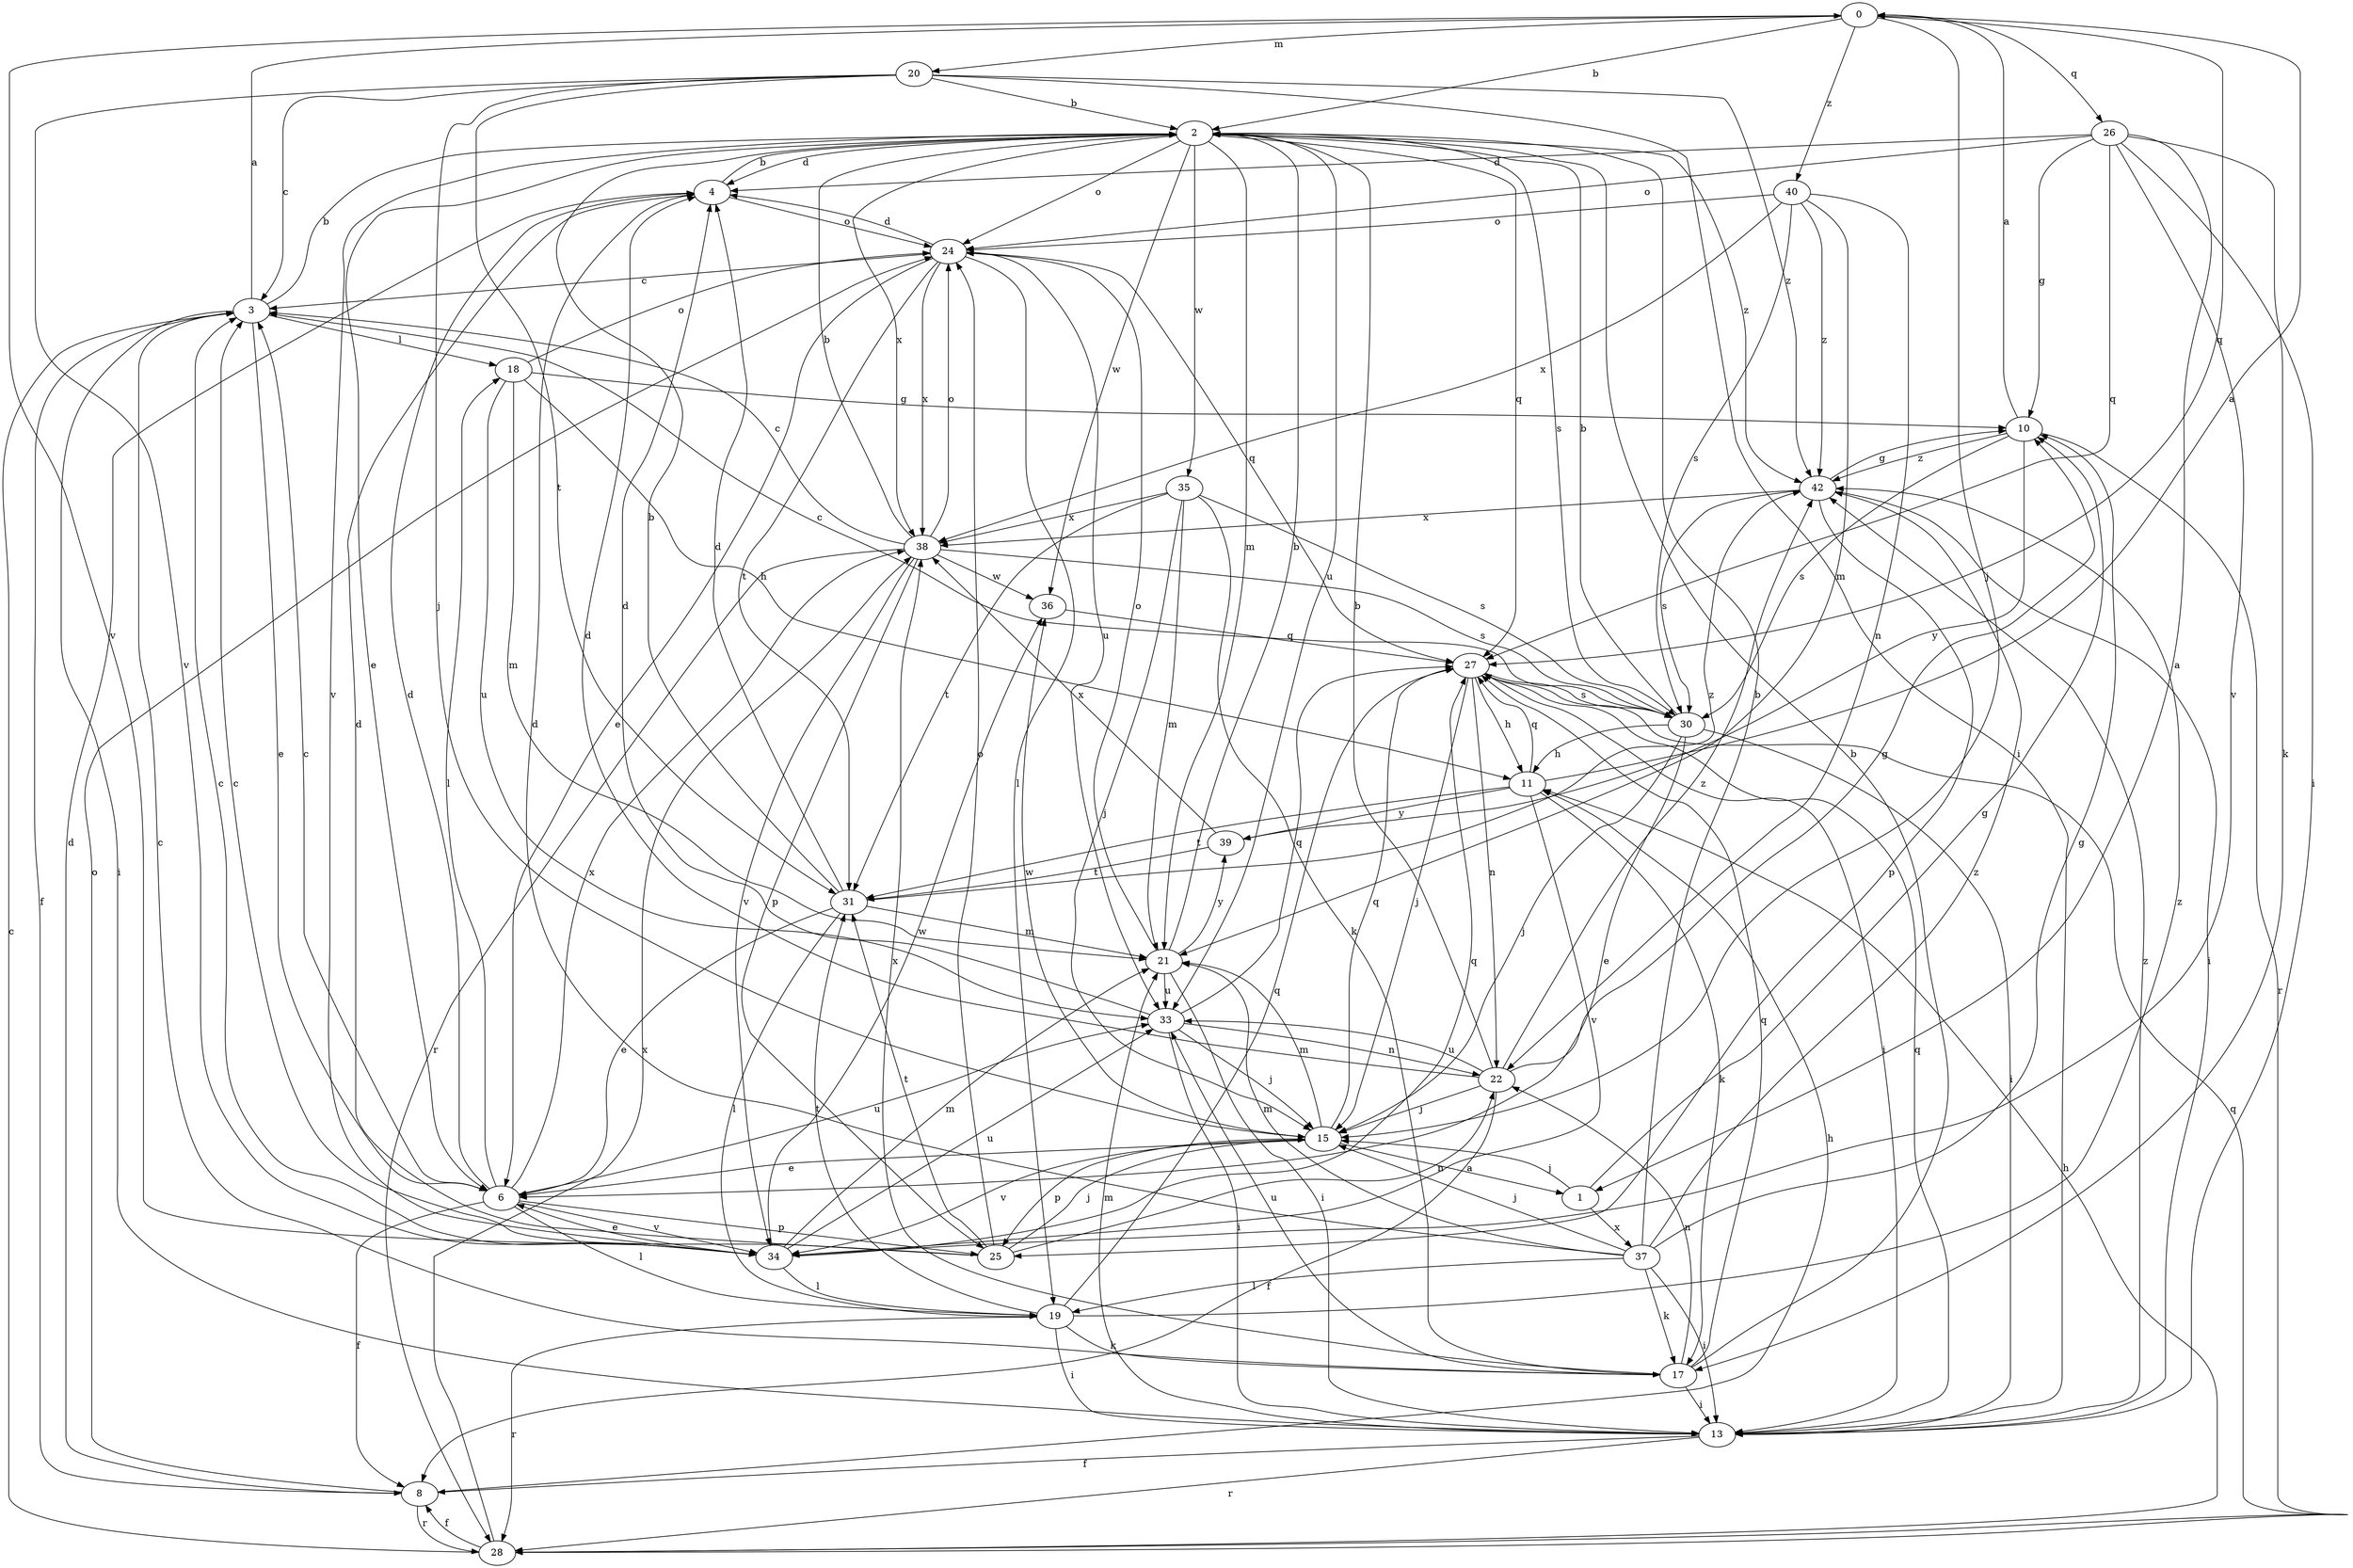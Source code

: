 strict digraph  {
0;
1;
2;
3;
4;
6;
8;
10;
11;
13;
15;
17;
18;
19;
20;
21;
22;
24;
25;
26;
27;
28;
30;
31;
33;
34;
35;
36;
37;
38;
39;
40;
42;
0 -> 2  [label=b];
0 -> 15  [label=j];
0 -> 20  [label=m];
0 -> 26  [label=q];
0 -> 27  [label=q];
0 -> 34  [label=v];
0 -> 40  [label=z];
1 -> 10  [label=g];
1 -> 15  [label=j];
1 -> 37  [label=x];
2 -> 4  [label=d];
2 -> 6  [label=e];
2 -> 21  [label=m];
2 -> 24  [label=o];
2 -> 27  [label=q];
2 -> 30  [label=s];
2 -> 33  [label=u];
2 -> 34  [label=v];
2 -> 35  [label=w];
2 -> 36  [label=w];
2 -> 38  [label=x];
2 -> 42  [label=z];
3 -> 0  [label=a];
3 -> 2  [label=b];
3 -> 6  [label=e];
3 -> 8  [label=f];
3 -> 13  [label=i];
3 -> 18  [label=l];
4 -> 2  [label=b];
4 -> 24  [label=o];
6 -> 3  [label=c];
6 -> 4  [label=d];
6 -> 8  [label=f];
6 -> 18  [label=l];
6 -> 19  [label=l];
6 -> 25  [label=p];
6 -> 33  [label=u];
6 -> 34  [label=v];
6 -> 38  [label=x];
8 -> 4  [label=d];
8 -> 11  [label=h];
8 -> 24  [label=o];
8 -> 28  [label=r];
10 -> 0  [label=a];
10 -> 28  [label=r];
10 -> 30  [label=s];
10 -> 39  [label=y];
10 -> 42  [label=z];
11 -> 0  [label=a];
11 -> 17  [label=k];
11 -> 27  [label=q];
11 -> 31  [label=t];
11 -> 34  [label=v];
11 -> 39  [label=y];
13 -> 8  [label=f];
13 -> 21  [label=m];
13 -> 27  [label=q];
13 -> 28  [label=r];
13 -> 42  [label=z];
15 -> 1  [label=a];
15 -> 6  [label=e];
15 -> 21  [label=m];
15 -> 25  [label=p];
15 -> 27  [label=q];
15 -> 34  [label=v];
15 -> 36  [label=w];
17 -> 2  [label=b];
17 -> 3  [label=c];
17 -> 13  [label=i];
17 -> 22  [label=n];
17 -> 27  [label=q];
17 -> 33  [label=u];
17 -> 38  [label=x];
18 -> 10  [label=g];
18 -> 11  [label=h];
18 -> 21  [label=m];
18 -> 24  [label=o];
18 -> 33  [label=u];
19 -> 13  [label=i];
19 -> 17  [label=k];
19 -> 27  [label=q];
19 -> 28  [label=r];
19 -> 31  [label=t];
19 -> 42  [label=z];
20 -> 2  [label=b];
20 -> 3  [label=c];
20 -> 13  [label=i];
20 -> 15  [label=j];
20 -> 31  [label=t];
20 -> 34  [label=v];
20 -> 42  [label=z];
21 -> 2  [label=b];
21 -> 13  [label=i];
21 -> 24  [label=o];
21 -> 33  [label=u];
21 -> 39  [label=y];
22 -> 2  [label=b];
22 -> 4  [label=d];
22 -> 8  [label=f];
22 -> 10  [label=g];
22 -> 15  [label=j];
22 -> 33  [label=u];
22 -> 42  [label=z];
24 -> 3  [label=c];
24 -> 4  [label=d];
24 -> 6  [label=e];
24 -> 19  [label=l];
24 -> 27  [label=q];
24 -> 31  [label=t];
24 -> 33  [label=u];
24 -> 38  [label=x];
25 -> 3  [label=c];
25 -> 4  [label=d];
25 -> 15  [label=j];
25 -> 22  [label=n];
25 -> 24  [label=o];
25 -> 31  [label=t];
26 -> 1  [label=a];
26 -> 4  [label=d];
26 -> 10  [label=g];
26 -> 13  [label=i];
26 -> 17  [label=k];
26 -> 24  [label=o];
26 -> 27  [label=q];
26 -> 34  [label=v];
27 -> 11  [label=h];
27 -> 13  [label=i];
27 -> 15  [label=j];
27 -> 22  [label=n];
27 -> 30  [label=s];
28 -> 3  [label=c];
28 -> 8  [label=f];
28 -> 11  [label=h];
28 -> 27  [label=q];
28 -> 38  [label=x];
30 -> 2  [label=b];
30 -> 3  [label=c];
30 -> 6  [label=e];
30 -> 11  [label=h];
30 -> 13  [label=i];
30 -> 15  [label=j];
31 -> 2  [label=b];
31 -> 4  [label=d];
31 -> 6  [label=e];
31 -> 19  [label=l];
31 -> 21  [label=m];
31 -> 42  [label=z];
33 -> 4  [label=d];
33 -> 13  [label=i];
33 -> 15  [label=j];
33 -> 22  [label=n];
33 -> 27  [label=q];
34 -> 3  [label=c];
34 -> 6  [label=e];
34 -> 19  [label=l];
34 -> 21  [label=m];
34 -> 27  [label=q];
34 -> 33  [label=u];
34 -> 36  [label=w];
35 -> 15  [label=j];
35 -> 17  [label=k];
35 -> 21  [label=m];
35 -> 30  [label=s];
35 -> 31  [label=t];
35 -> 38  [label=x];
36 -> 27  [label=q];
37 -> 2  [label=b];
37 -> 4  [label=d];
37 -> 10  [label=g];
37 -> 13  [label=i];
37 -> 15  [label=j];
37 -> 17  [label=k];
37 -> 19  [label=l];
37 -> 21  [label=m];
37 -> 42  [label=z];
38 -> 2  [label=b];
38 -> 3  [label=c];
38 -> 24  [label=o];
38 -> 25  [label=p];
38 -> 28  [label=r];
38 -> 30  [label=s];
38 -> 34  [label=v];
38 -> 36  [label=w];
39 -> 31  [label=t];
39 -> 38  [label=x];
40 -> 21  [label=m];
40 -> 22  [label=n];
40 -> 24  [label=o];
40 -> 30  [label=s];
40 -> 38  [label=x];
40 -> 42  [label=z];
42 -> 10  [label=g];
42 -> 13  [label=i];
42 -> 25  [label=p];
42 -> 30  [label=s];
42 -> 38  [label=x];
}
